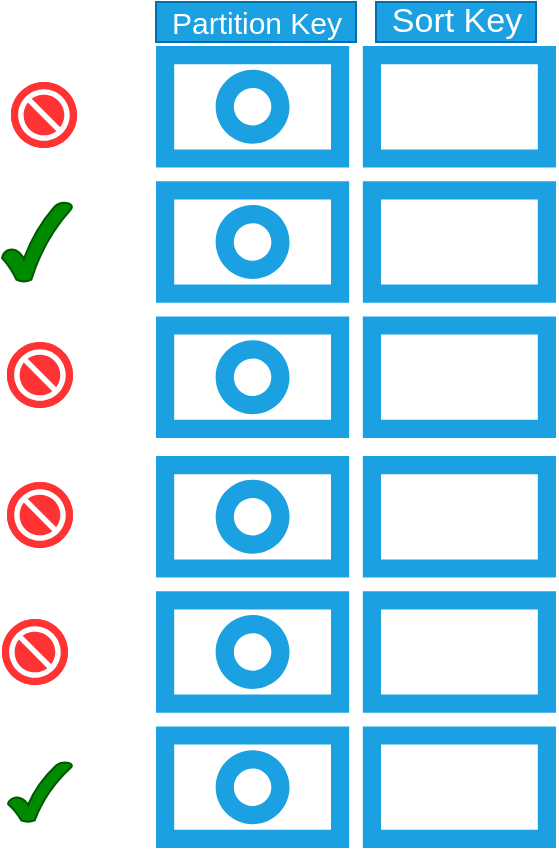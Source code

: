 <mxfile>
    <diagram id="1VAyFFP0JtMyp60UE6oi" name="Page-1">
        <mxGraphModel dx="1979" dy="500" grid="1" gridSize="10" guides="1" tooltips="1" connect="1" arrows="1" fold="1" page="1" pageScale="1" pageWidth="827" pageHeight="1169" background="#ffffff" math="0" shadow="0">
            <root>
                <mxCell id="0"/>
                <mxCell id="1" parent="0"/>
                <mxCell id="150" value="" style="sketch=0;outlineConnect=0;fontColor=#ffffff;fillColor=#1ba1e2;strokeColor=#006EAF;dashed=0;verticalLabelPosition=bottom;verticalAlign=top;align=center;html=1;fontSize=12;fontStyle=0;aspect=fixed;pointerEvents=1;shape=mxgraph.aws4.attributes;" vertex="1" parent="1">
                    <mxGeometry x="-80" y="670" width="200" height="200" as="geometry"/>
                </mxCell>
                <mxCell id="153" value="" style="fillColor=#FF3333;verticalLabelPosition=bottom;sketch=0;html=1;strokeColor=#ffffff;verticalAlign=top;align=center;points=[[0.145,0.145,0],[0.5,0,0],[0.855,0.145,0],[1,0.5,0],[0.855,0.855,0],[0.5,1,0],[0.145,0.855,0],[0,0.5,0]];pointerEvents=1;shape=mxgraph.cisco_safe.compositeIcon;bgIcon=ellipse;resIcon=mxgraph.cisco_safe.capability.block;" vertex="1" parent="1">
                    <mxGeometry x="-152.5" y="690" width="33" height="33" as="geometry"/>
                </mxCell>
                <mxCell id="156" value="" style="verticalLabelPosition=bottom;verticalAlign=top;html=1;shape=mxgraph.basic.tick;fillColor=#008a00;fontColor=#ffffff;strokeColor=#005700;" vertex="1" parent="1">
                    <mxGeometry x="-157" y="750" width="35" height="40" as="geometry"/>
                </mxCell>
                <mxCell id="158" value="" style="fillColor=#FF3333;verticalLabelPosition=bottom;sketch=0;html=1;strokeColor=#ffffff;verticalAlign=top;align=center;points=[[0.145,0.145,0],[0.5,0,0],[0.855,0.145,0],[1,0.5,0],[0.855,0.855,0],[0.5,1,0],[0.145,0.855,0],[0,0.5,0]];pointerEvents=1;shape=mxgraph.cisco_safe.compositeIcon;bgIcon=ellipse;resIcon=mxgraph.cisco_safe.capability.block;" vertex="1" parent="1">
                    <mxGeometry x="-154.5" y="820" width="33" height="33" as="geometry"/>
                </mxCell>
                <mxCell id="159" value="" style="fillColor=#FF3333;verticalLabelPosition=bottom;sketch=0;html=1;strokeColor=#ffffff;verticalAlign=top;align=center;points=[[0.145,0.145,0],[0.5,0,0],[0.855,0.145,0],[1,0.5,0],[0.855,0.855,0],[0.5,1,0],[0.145,0.855,0],[0,0.5,0]];pointerEvents=1;shape=mxgraph.cisco_safe.compositeIcon;bgIcon=ellipse;resIcon=mxgraph.cisco_safe.capability.block;" vertex="1" parent="1">
                    <mxGeometry x="-154.5" y="890" width="33" height="33" as="geometry"/>
                </mxCell>
                <mxCell id="160" value="" style="verticalLabelPosition=bottom;verticalAlign=top;html=1;shape=mxgraph.basic.tick;fillColor=#008a00;fontColor=#ffffff;strokeColor=#005700;" vertex="1" parent="1">
                    <mxGeometry x="-154" y="1030" width="32" height="30" as="geometry"/>
                </mxCell>
                <mxCell id="161" value="" style="fillColor=#FF3333;verticalLabelPosition=bottom;sketch=0;html=1;strokeColor=#ffffff;verticalAlign=top;align=center;points=[[0.145,0.145,0],[0.5,0,0],[0.855,0.145,0],[1,0.5,0],[0.855,0.855,0],[0.5,1,0],[0.145,0.855,0],[0,0.5,0]];pointerEvents=1;shape=mxgraph.cisco_safe.compositeIcon;bgIcon=ellipse;resIcon=mxgraph.cisco_safe.capability.block;" vertex="1" parent="1">
                    <mxGeometry x="-157" y="958.5" width="33" height="33" as="geometry"/>
                </mxCell>
                <mxCell id="163" value="&lt;font style=&quot;font-size: 15px&quot;&gt;Partition Key&lt;/font&gt;" style="text;html=1;align=center;verticalAlign=middle;resizable=0;points=[];autosize=1;strokeColor=#006EAF;fillColor=#1ba1e2;fontColor=#ffffff;" vertex="1" parent="1">
                    <mxGeometry x="-80" y="650" width="100" height="20" as="geometry"/>
                </mxCell>
                <mxCell id="164" value="" style="sketch=0;outlineConnect=0;fontColor=#ffffff;fillColor=#1ba1e2;strokeColor=#006EAF;dashed=0;verticalLabelPosition=bottom;verticalAlign=top;align=center;html=1;fontSize=12;fontStyle=0;aspect=fixed;pointerEvents=1;shape=mxgraph.aws4.attributes;" vertex="1" parent="1">
                    <mxGeometry x="-80" y="875" width="200" height="200" as="geometry"/>
                </mxCell>
                <mxCell id="165" value="&lt;font style=&quot;font-size: 17px&quot;&gt;Sort Key&lt;/font&gt;" style="text;html=1;align=center;verticalAlign=middle;resizable=0;points=[];autosize=1;strokeColor=#006EAF;fillColor=#1ba1e2;fontColor=#ffffff;" vertex="1" parent="1">
                    <mxGeometry x="30" y="650" width="80" height="20" as="geometry"/>
                </mxCell>
            </root>
        </mxGraphModel>
    </diagram>
</mxfile>